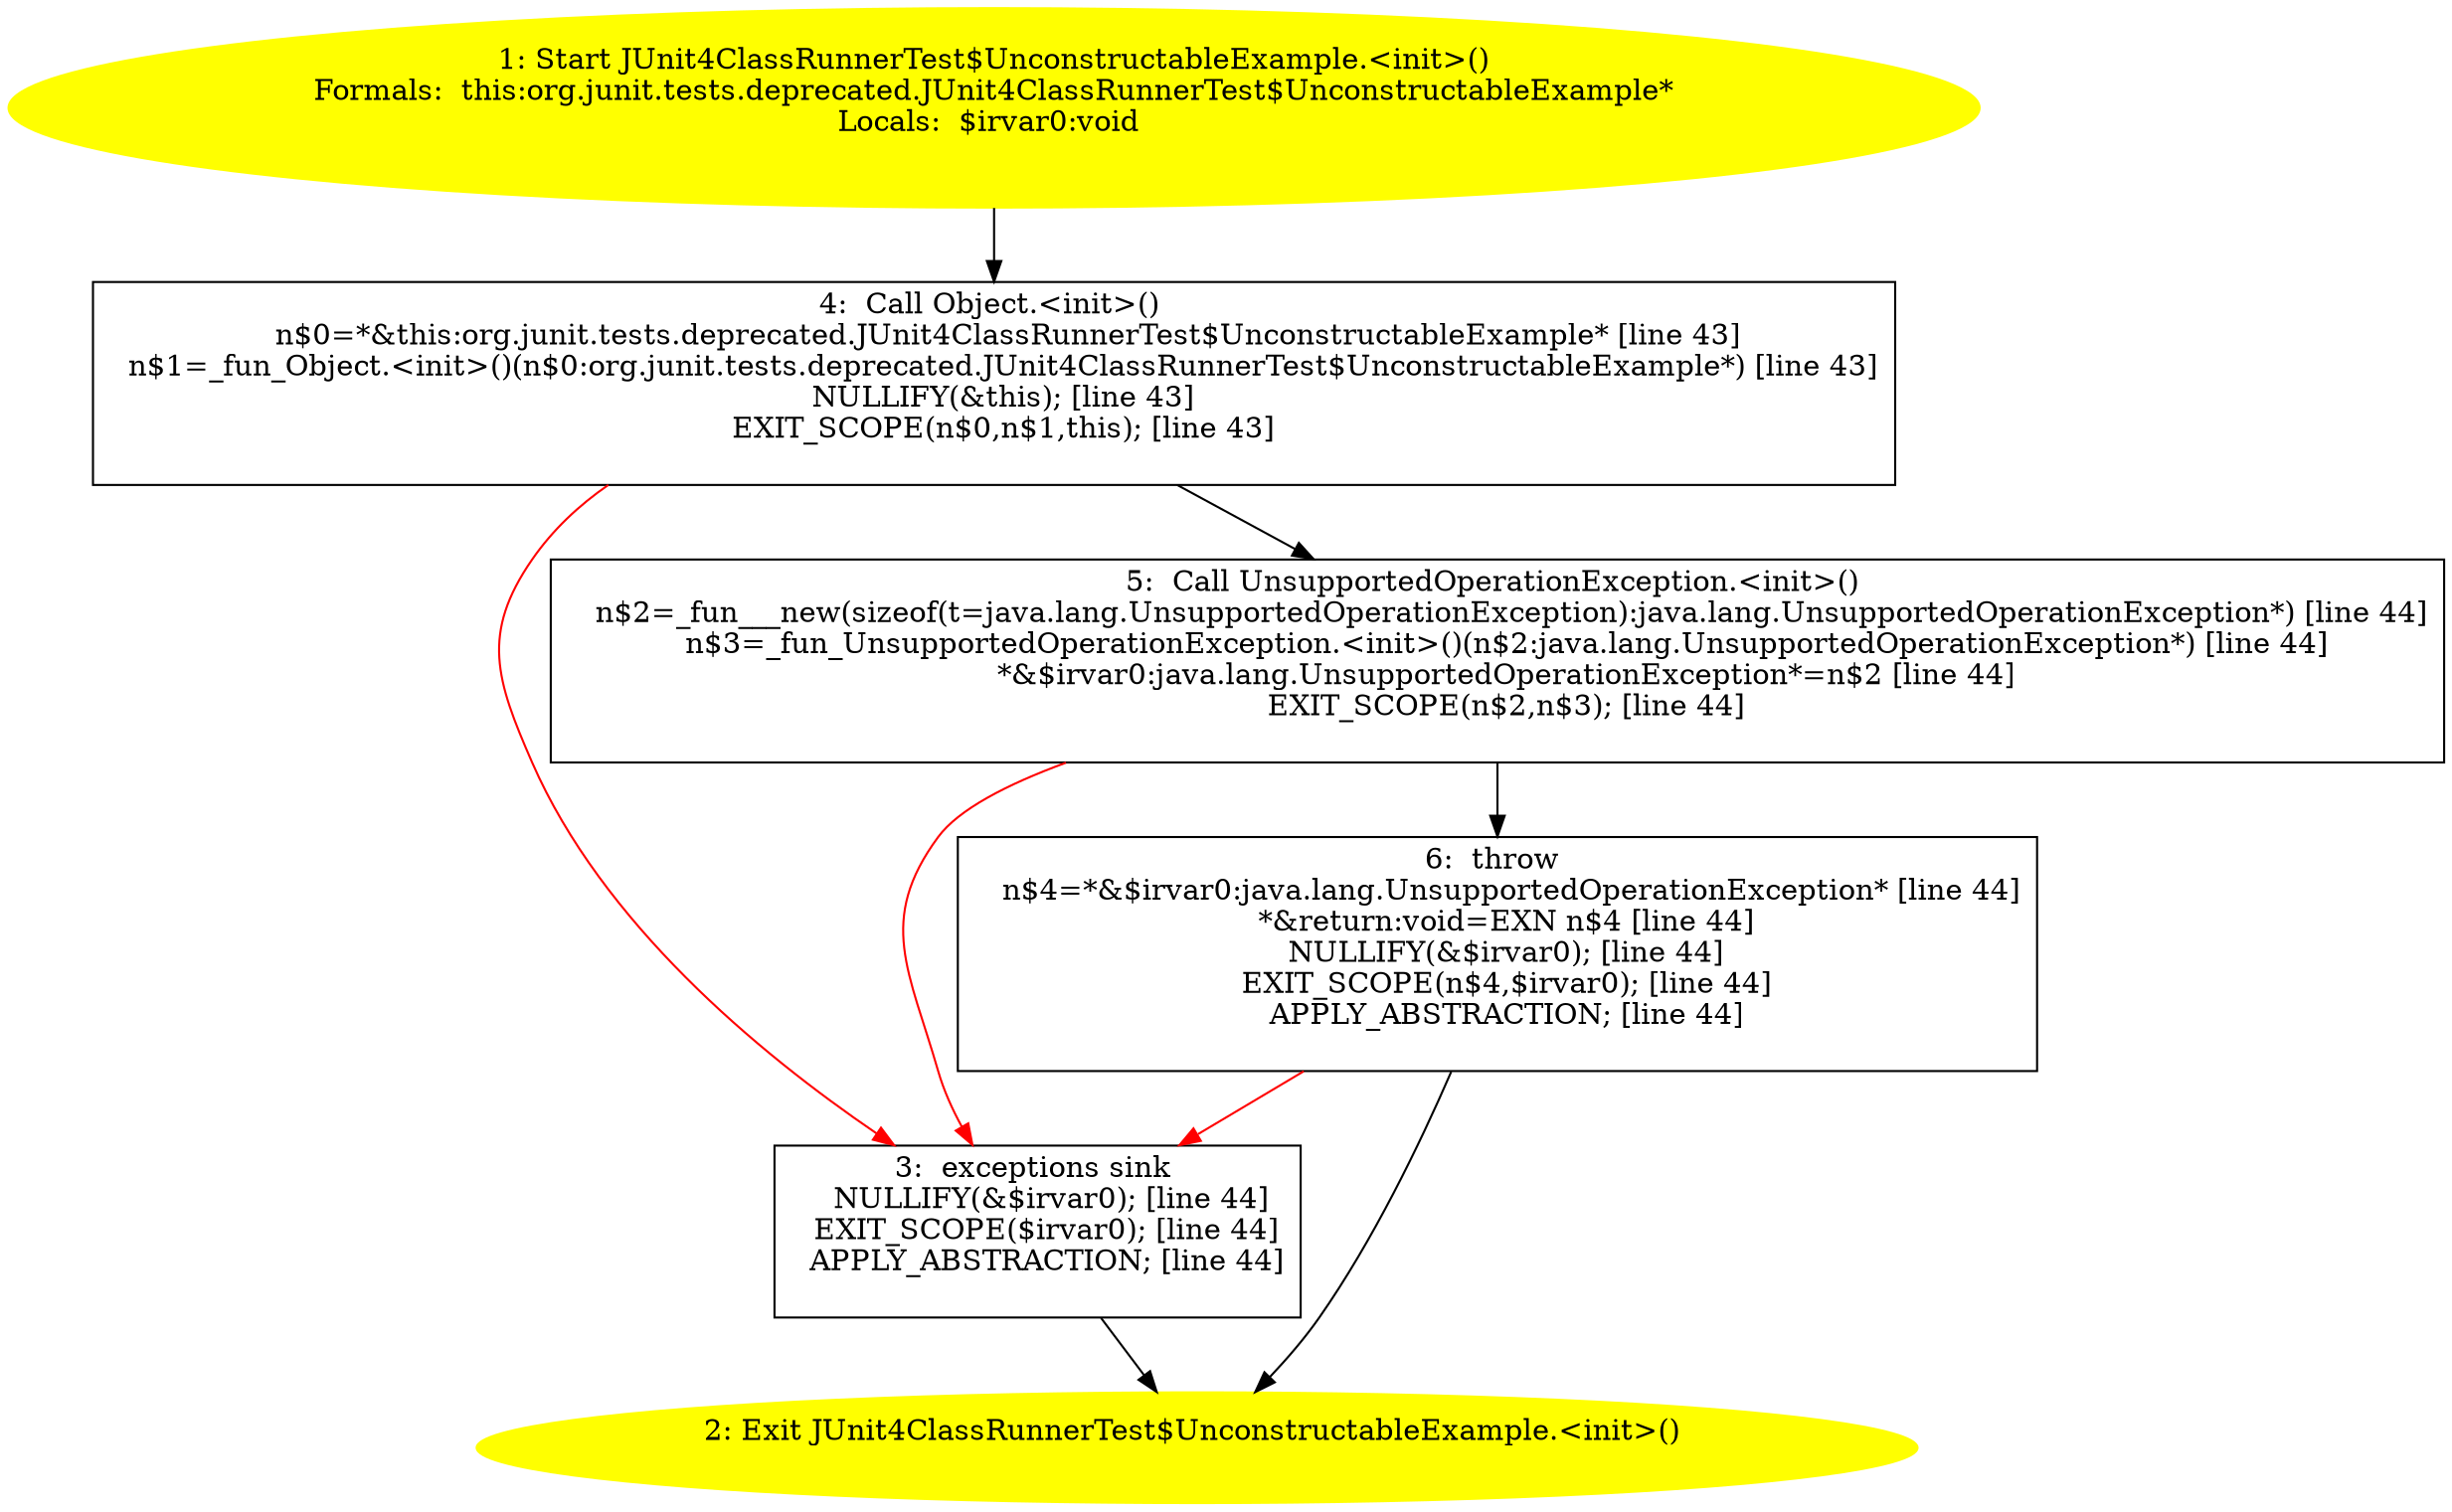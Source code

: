 /* @generated */
digraph cfg {
"org.junit.tests.deprecated.JUnit4ClassRunnerTest$UnconstructableExample.<init>().f2f4fc4c2c2256dea20a0d26d6d2c11c_1" [label="1: Start JUnit4ClassRunnerTest$UnconstructableExample.<init>()\nFormals:  this:org.junit.tests.deprecated.JUnit4ClassRunnerTest$UnconstructableExample*\nLocals:  $irvar0:void \n  " color=yellow style=filled]
	

	 "org.junit.tests.deprecated.JUnit4ClassRunnerTest$UnconstructableExample.<init>().f2f4fc4c2c2256dea20a0d26d6d2c11c_1" -> "org.junit.tests.deprecated.JUnit4ClassRunnerTest$UnconstructableExample.<init>().f2f4fc4c2c2256dea20a0d26d6d2c11c_4" ;
"org.junit.tests.deprecated.JUnit4ClassRunnerTest$UnconstructableExample.<init>().f2f4fc4c2c2256dea20a0d26d6d2c11c_2" [label="2: Exit JUnit4ClassRunnerTest$UnconstructableExample.<init>() \n  " color=yellow style=filled]
	

"org.junit.tests.deprecated.JUnit4ClassRunnerTest$UnconstructableExample.<init>().f2f4fc4c2c2256dea20a0d26d6d2c11c_3" [label="3:  exceptions sink \n   NULLIFY(&$irvar0); [line 44]\n  EXIT_SCOPE($irvar0); [line 44]\n  APPLY_ABSTRACTION; [line 44]\n " shape="box"]
	

	 "org.junit.tests.deprecated.JUnit4ClassRunnerTest$UnconstructableExample.<init>().f2f4fc4c2c2256dea20a0d26d6d2c11c_3" -> "org.junit.tests.deprecated.JUnit4ClassRunnerTest$UnconstructableExample.<init>().f2f4fc4c2c2256dea20a0d26d6d2c11c_2" ;
"org.junit.tests.deprecated.JUnit4ClassRunnerTest$UnconstructableExample.<init>().f2f4fc4c2c2256dea20a0d26d6d2c11c_4" [label="4:  Call Object.<init>() \n   n$0=*&this:org.junit.tests.deprecated.JUnit4ClassRunnerTest$UnconstructableExample* [line 43]\n  n$1=_fun_Object.<init>()(n$0:org.junit.tests.deprecated.JUnit4ClassRunnerTest$UnconstructableExample*) [line 43]\n  NULLIFY(&this); [line 43]\n  EXIT_SCOPE(n$0,n$1,this); [line 43]\n " shape="box"]
	

	 "org.junit.tests.deprecated.JUnit4ClassRunnerTest$UnconstructableExample.<init>().f2f4fc4c2c2256dea20a0d26d6d2c11c_4" -> "org.junit.tests.deprecated.JUnit4ClassRunnerTest$UnconstructableExample.<init>().f2f4fc4c2c2256dea20a0d26d6d2c11c_5" ;
	 "org.junit.tests.deprecated.JUnit4ClassRunnerTest$UnconstructableExample.<init>().f2f4fc4c2c2256dea20a0d26d6d2c11c_4" -> "org.junit.tests.deprecated.JUnit4ClassRunnerTest$UnconstructableExample.<init>().f2f4fc4c2c2256dea20a0d26d6d2c11c_3" [color="red" ];
"org.junit.tests.deprecated.JUnit4ClassRunnerTest$UnconstructableExample.<init>().f2f4fc4c2c2256dea20a0d26d6d2c11c_5" [label="5:  Call UnsupportedOperationException.<init>() \n   n$2=_fun___new(sizeof(t=java.lang.UnsupportedOperationException):java.lang.UnsupportedOperationException*) [line 44]\n  n$3=_fun_UnsupportedOperationException.<init>()(n$2:java.lang.UnsupportedOperationException*) [line 44]\n  *&$irvar0:java.lang.UnsupportedOperationException*=n$2 [line 44]\n  EXIT_SCOPE(n$2,n$3); [line 44]\n " shape="box"]
	

	 "org.junit.tests.deprecated.JUnit4ClassRunnerTest$UnconstructableExample.<init>().f2f4fc4c2c2256dea20a0d26d6d2c11c_5" -> "org.junit.tests.deprecated.JUnit4ClassRunnerTest$UnconstructableExample.<init>().f2f4fc4c2c2256dea20a0d26d6d2c11c_6" ;
	 "org.junit.tests.deprecated.JUnit4ClassRunnerTest$UnconstructableExample.<init>().f2f4fc4c2c2256dea20a0d26d6d2c11c_5" -> "org.junit.tests.deprecated.JUnit4ClassRunnerTest$UnconstructableExample.<init>().f2f4fc4c2c2256dea20a0d26d6d2c11c_3" [color="red" ];
"org.junit.tests.deprecated.JUnit4ClassRunnerTest$UnconstructableExample.<init>().f2f4fc4c2c2256dea20a0d26d6d2c11c_6" [label="6:  throw \n   n$4=*&$irvar0:java.lang.UnsupportedOperationException* [line 44]\n  *&return:void=EXN n$4 [line 44]\n  NULLIFY(&$irvar0); [line 44]\n  EXIT_SCOPE(n$4,$irvar0); [line 44]\n  APPLY_ABSTRACTION; [line 44]\n " shape="box"]
	

	 "org.junit.tests.deprecated.JUnit4ClassRunnerTest$UnconstructableExample.<init>().f2f4fc4c2c2256dea20a0d26d6d2c11c_6" -> "org.junit.tests.deprecated.JUnit4ClassRunnerTest$UnconstructableExample.<init>().f2f4fc4c2c2256dea20a0d26d6d2c11c_2" ;
	 "org.junit.tests.deprecated.JUnit4ClassRunnerTest$UnconstructableExample.<init>().f2f4fc4c2c2256dea20a0d26d6d2c11c_6" -> "org.junit.tests.deprecated.JUnit4ClassRunnerTest$UnconstructableExample.<init>().f2f4fc4c2c2256dea20a0d26d6d2c11c_3" [color="red" ];
}
